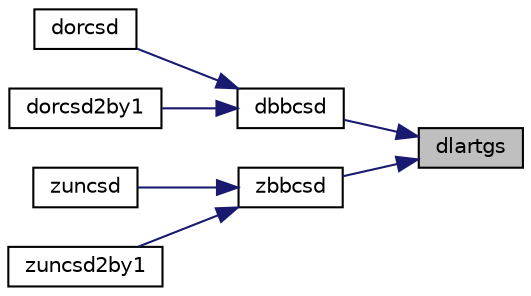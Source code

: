digraph "dlartgs"
{
 // LATEX_PDF_SIZE
  edge [fontname="Helvetica",fontsize="10",labelfontname="Helvetica",labelfontsize="10"];
  node [fontname="Helvetica",fontsize="10",shape=record];
  rankdir="RL";
  Node1 [label="dlartgs",height=0.2,width=0.4,color="black", fillcolor="grey75", style="filled", fontcolor="black",tooltip="DLARTGS generates a plane rotation designed to introduce a bulge in implicit QR iteration for the bid..."];
  Node1 -> Node2 [dir="back",color="midnightblue",fontsize="10",style="solid",fontname="Helvetica"];
  Node2 [label="dbbcsd",height=0.2,width=0.4,color="black", fillcolor="white", style="filled",URL="$dbbcsd_8f.html#a27a367582a76c7b48a8bf3eed068e216",tooltip="DBBCSD"];
  Node2 -> Node3 [dir="back",color="midnightblue",fontsize="10",style="solid",fontname="Helvetica"];
  Node3 [label="dorcsd",height=0.2,width=0.4,color="black", fillcolor="white", style="filled",URL="$dorcsd_8f.html#a36c8c415a8b62b6f501ce5a99b69bfb1",tooltip="DORCSD"];
  Node2 -> Node4 [dir="back",color="midnightblue",fontsize="10",style="solid",fontname="Helvetica"];
  Node4 [label="dorcsd2by1",height=0.2,width=0.4,color="black", fillcolor="white", style="filled",URL="$dorcsd2by1_8f.html#ae1a7eecbb70baaeb096a481052750f63",tooltip="DORCSD2BY1"];
  Node1 -> Node5 [dir="back",color="midnightblue",fontsize="10",style="solid",fontname="Helvetica"];
  Node5 [label="zbbcsd",height=0.2,width=0.4,color="black", fillcolor="white", style="filled",URL="$zbbcsd_8f.html#ab100b320bf854584daf3579ff6d96485",tooltip="ZBBCSD"];
  Node5 -> Node6 [dir="back",color="midnightblue",fontsize="10",style="solid",fontname="Helvetica"];
  Node6 [label="zuncsd",height=0.2,width=0.4,color="black", fillcolor="white", style="filled",URL="$zuncsd_8f.html#a774109f03e11c18f564494b2fe96ac41",tooltip="ZUNCSD"];
  Node5 -> Node7 [dir="back",color="midnightblue",fontsize="10",style="solid",fontname="Helvetica"];
  Node7 [label="zuncsd2by1",height=0.2,width=0.4,color="black", fillcolor="white", style="filled",URL="$zuncsd2by1_8f.html#aebeed5aaf3ff49eaf0a3d1fd76701632",tooltip="ZUNCSD2BY1"];
}
